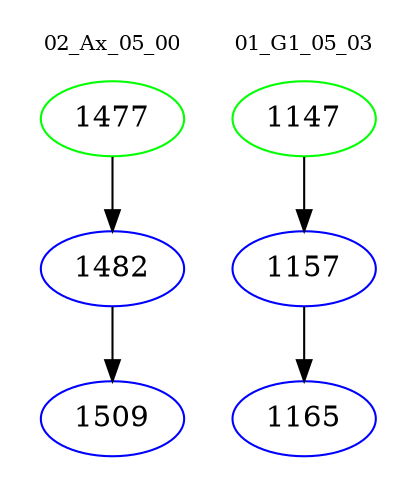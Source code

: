 digraph{
subgraph cluster_0 {
color = white
label = "02_Ax_05_00";
fontsize=10;
T0_1477 [label="1477", color="green"]
T0_1477 -> T0_1482 [color="black"]
T0_1482 [label="1482", color="blue"]
T0_1482 -> T0_1509 [color="black"]
T0_1509 [label="1509", color="blue"]
}
subgraph cluster_1 {
color = white
label = "01_G1_05_03";
fontsize=10;
T1_1147 [label="1147", color="green"]
T1_1147 -> T1_1157 [color="black"]
T1_1157 [label="1157", color="blue"]
T1_1157 -> T1_1165 [color="black"]
T1_1165 [label="1165", color="blue"]
}
}
